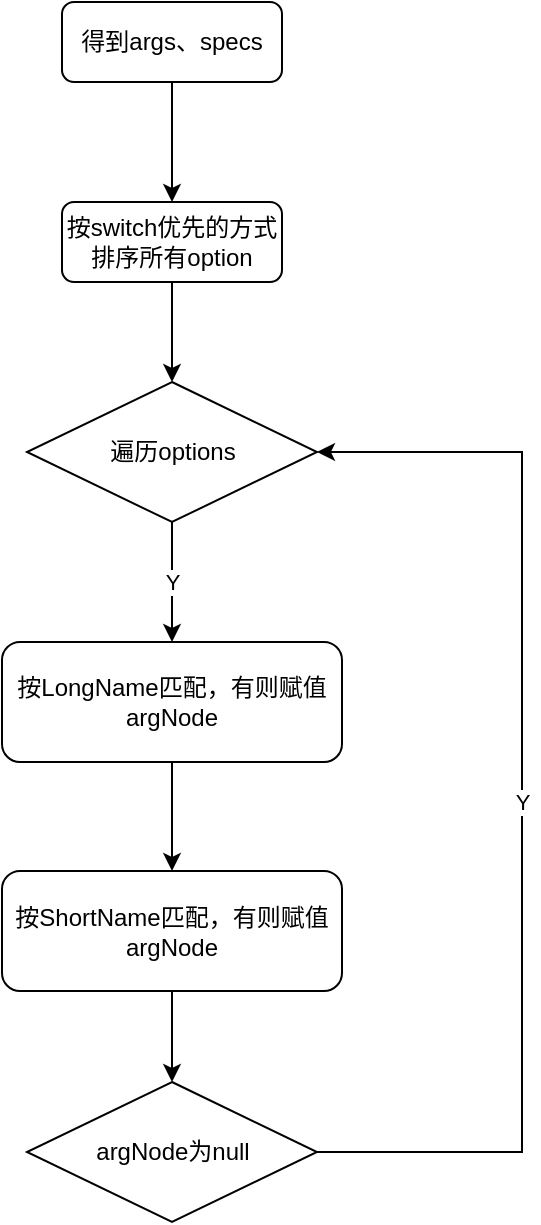 <mxfile version="14.7.2" type="device"><diagram id="C5RBs43oDa-KdzZeNtuy" name="Page-1"><mxGraphModel dx="2062" dy="1122" grid="1" gridSize="10" guides="1" tooltips="1" connect="1" arrows="1" fold="1" page="1" pageScale="1" pageWidth="827" pageHeight="1169" math="0" shadow="0"><root><mxCell id="WIyWlLk6GJQsqaUBKTNV-0"/><mxCell id="WIyWlLk6GJQsqaUBKTNV-1" parent="WIyWlLk6GJQsqaUBKTNV-0"/><mxCell id="uNbznCY3gArcJ8ONSXG_-2" style="edgeStyle=orthogonalEdgeStyle;rounded=0;orthogonalLoop=1;jettySize=auto;html=1;exitX=0.5;exitY=1;exitDx=0;exitDy=0;" edge="1" parent="WIyWlLk6GJQsqaUBKTNV-1" source="uNbznCY3gArcJ8ONSXG_-0" target="uNbznCY3gArcJ8ONSXG_-1"><mxGeometry relative="1" as="geometry"/></mxCell><mxCell id="uNbznCY3gArcJ8ONSXG_-0" value="得到args、specs" style="rounded=1;whiteSpace=wrap;html=1;" vertex="1" parent="WIyWlLk6GJQsqaUBKTNV-1"><mxGeometry x="340" y="120" width="110" height="40" as="geometry"/></mxCell><mxCell id="uNbznCY3gArcJ8ONSXG_-4" style="edgeStyle=orthogonalEdgeStyle;rounded=0;orthogonalLoop=1;jettySize=auto;html=1;exitX=0.5;exitY=1;exitDx=0;exitDy=0;entryX=0.5;entryY=0;entryDx=0;entryDy=0;" edge="1" parent="WIyWlLk6GJQsqaUBKTNV-1" source="uNbznCY3gArcJ8ONSXG_-1" target="uNbznCY3gArcJ8ONSXG_-3"><mxGeometry relative="1" as="geometry"/></mxCell><mxCell id="uNbznCY3gArcJ8ONSXG_-1" value="按switch优先的方式排序所有option" style="rounded=1;whiteSpace=wrap;html=1;" vertex="1" parent="WIyWlLk6GJQsqaUBKTNV-1"><mxGeometry x="340" y="220" width="110" height="40" as="geometry"/></mxCell><mxCell id="uNbznCY3gArcJ8ONSXG_-6" value="Y" style="edgeStyle=orthogonalEdgeStyle;rounded=0;orthogonalLoop=1;jettySize=auto;html=1;exitX=0.5;exitY=1;exitDx=0;exitDy=0;entryX=0.5;entryY=0;entryDx=0;entryDy=0;" edge="1" parent="WIyWlLk6GJQsqaUBKTNV-1" source="uNbznCY3gArcJ8ONSXG_-3" target="uNbznCY3gArcJ8ONSXG_-7"><mxGeometry relative="1" as="geometry"><mxPoint x="395" y="430" as="targetPoint"/></mxGeometry></mxCell><mxCell id="uNbznCY3gArcJ8ONSXG_-3" value="遍历options" style="rhombus;whiteSpace=wrap;html=1;" vertex="1" parent="WIyWlLk6GJQsqaUBKTNV-1"><mxGeometry x="322.5" y="310" width="145" height="70" as="geometry"/></mxCell><mxCell id="uNbznCY3gArcJ8ONSXG_-13" style="edgeStyle=orthogonalEdgeStyle;rounded=0;orthogonalLoop=1;jettySize=auto;html=1;exitX=0.5;exitY=1;exitDx=0;exitDy=0;entryX=0.5;entryY=0;entryDx=0;entryDy=0;" edge="1" parent="WIyWlLk6GJQsqaUBKTNV-1" source="uNbznCY3gArcJ8ONSXG_-7" target="uNbznCY3gArcJ8ONSXG_-12"><mxGeometry relative="1" as="geometry"/></mxCell><mxCell id="uNbznCY3gArcJ8ONSXG_-7" value="按LongName匹配，有则赋值argNode" style="rounded=1;whiteSpace=wrap;html=1;" vertex="1" parent="WIyWlLk6GJQsqaUBKTNV-1"><mxGeometry x="310" y="440" width="170" height="60" as="geometry"/></mxCell><mxCell id="uNbznCY3gArcJ8ONSXG_-15" style="edgeStyle=orthogonalEdgeStyle;rounded=0;orthogonalLoop=1;jettySize=auto;html=1;exitX=0.5;exitY=1;exitDx=0;exitDy=0;entryX=0.5;entryY=0;entryDx=0;entryDy=0;" edge="1" parent="WIyWlLk6GJQsqaUBKTNV-1" source="uNbznCY3gArcJ8ONSXG_-12" target="uNbznCY3gArcJ8ONSXG_-14"><mxGeometry relative="1" as="geometry"/></mxCell><mxCell id="uNbznCY3gArcJ8ONSXG_-12" value="按ShortName匹配，有则赋值argNode" style="rounded=1;whiteSpace=wrap;html=1;" vertex="1" parent="WIyWlLk6GJQsqaUBKTNV-1"><mxGeometry x="310" y="554.5" width="170" height="60" as="geometry"/></mxCell><mxCell id="uNbznCY3gArcJ8ONSXG_-16" value="Y" style="edgeStyle=orthogonalEdgeStyle;rounded=0;orthogonalLoop=1;jettySize=auto;html=1;exitX=1;exitY=0.5;exitDx=0;exitDy=0;entryX=1;entryY=0.5;entryDx=0;entryDy=0;" edge="1" parent="WIyWlLk6GJQsqaUBKTNV-1" source="uNbznCY3gArcJ8ONSXG_-14" target="uNbznCY3gArcJ8ONSXG_-3"><mxGeometry relative="1" as="geometry"><Array as="points"><mxPoint x="570" y="695"/><mxPoint x="570" y="345"/></Array></mxGeometry></mxCell><mxCell id="uNbznCY3gArcJ8ONSXG_-14" value="argNode为null" style="rhombus;whiteSpace=wrap;html=1;" vertex="1" parent="WIyWlLk6GJQsqaUBKTNV-1"><mxGeometry x="322.5" y="660" width="145" height="70" as="geometry"/></mxCell></root></mxGraphModel></diagram></mxfile>